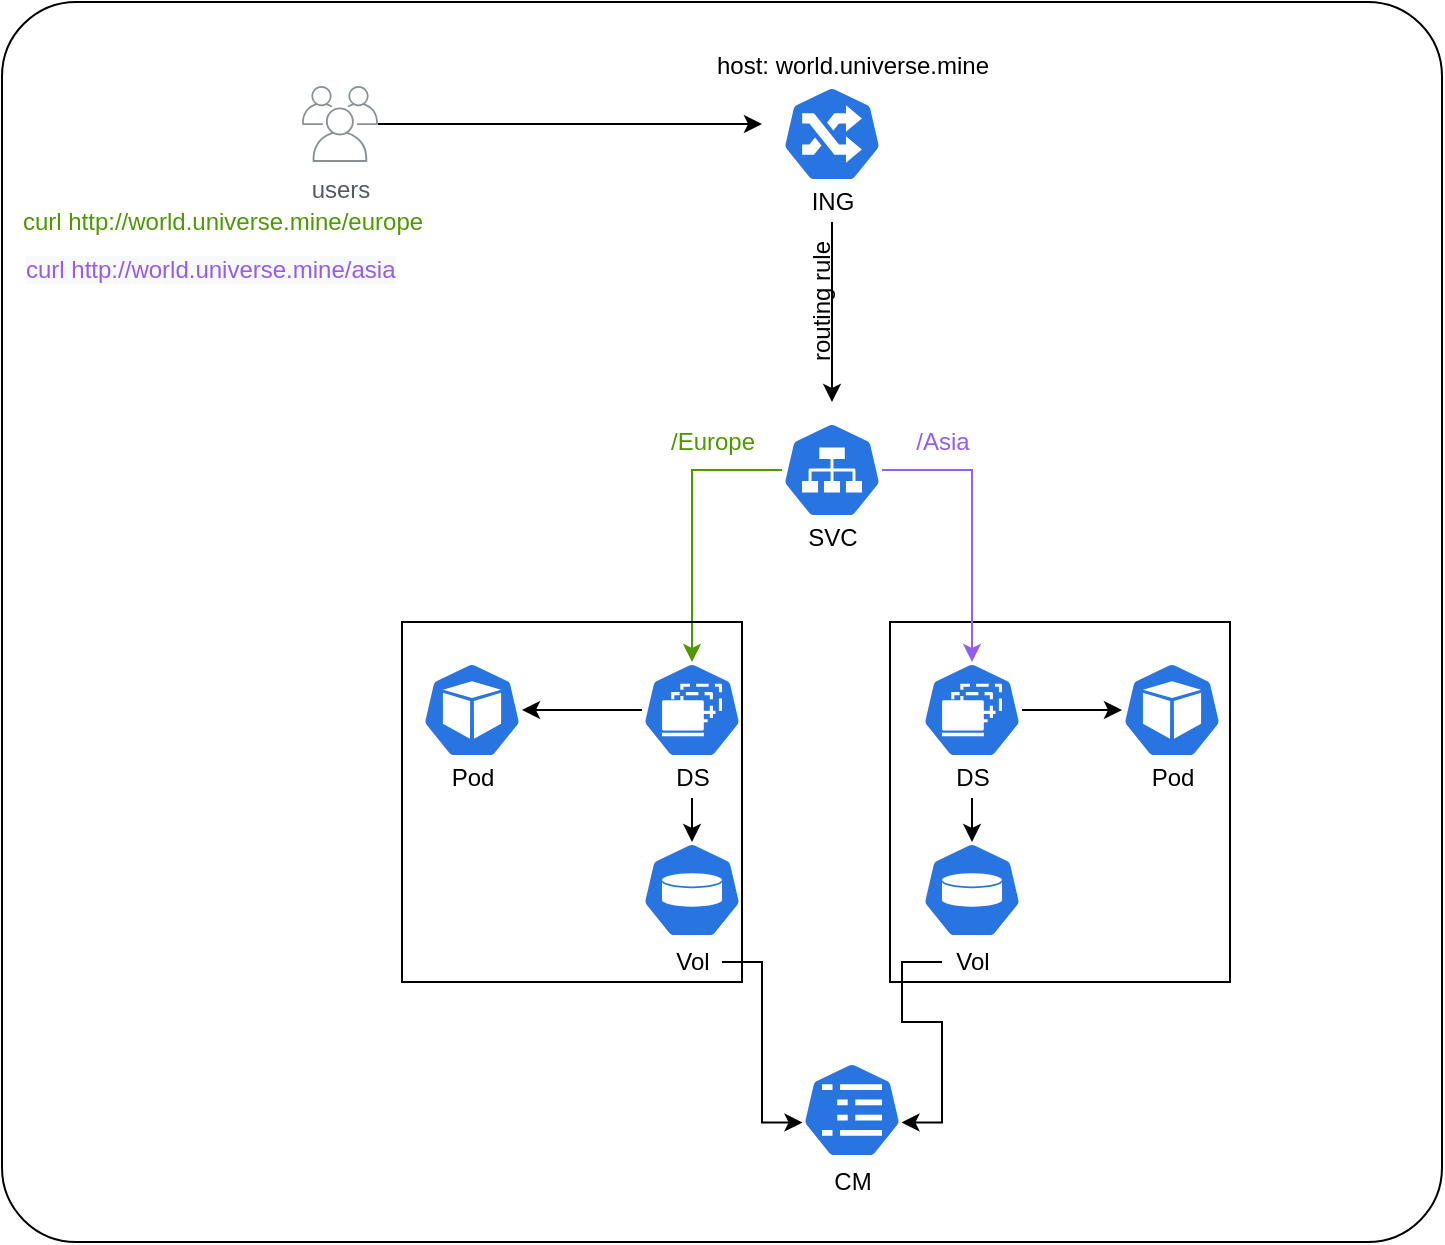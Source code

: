 <mxfile version="14.2.4" type="device"><diagram id="vzQ5NLm4pVAqCAIhJ8v7" name="Page-1"><mxGraphModel dx="1186" dy="706" grid="1" gridSize="10" guides="1" tooltips="1" connect="1" arrows="1" fold="1" page="1" pageScale="1" pageWidth="1100" pageHeight="850" math="0" shadow="0"><root><mxCell id="0"/><mxCell id="1" parent="0"/><mxCell id="Qs0IT4qBnvZU2i2HbJ05-77" value="" style="rounded=1;whiteSpace=wrap;html=1;fillColor=none;arcSize=6;" vertex="1" parent="1"><mxGeometry x="50" y="110" width="720" height="620" as="geometry"/></mxCell><mxCell id="Qs0IT4qBnvZU2i2HbJ05-16" value="" style="group" vertex="1" connectable="0" parent="1"><mxGeometry x="510" y="530" width="160" height="70" as="geometry"/></mxCell><mxCell id="Qs0IT4qBnvZU2i2HbJ05-7" value="" style="html=1;dashed=0;whitespace=wrap;fillColor=#2875E2;strokeColor=#ffffff;points=[[0.005,0.63,0],[0.1,0.2,0],[0.9,0.2,0],[0.5,0,0],[0.995,0.63,0],[0.72,0.99,0],[0.5,1,0],[0.28,0.99,0]];shape=mxgraph.kubernetes.icon;prIcon=vol" vertex="1" parent="Qs0IT4qBnvZU2i2HbJ05-16"><mxGeometry width="50" height="48" as="geometry"/></mxCell><mxCell id="Qs0IT4qBnvZU2i2HbJ05-8" value="Vol" style="text;html=1;align=center;verticalAlign=middle;resizable=0;points=[];autosize=1;" vertex="1" parent="Qs0IT4qBnvZU2i2HbJ05-16"><mxGeometry x="10" y="50" width="30" height="20" as="geometry"/></mxCell><mxCell id="Qs0IT4qBnvZU2i2HbJ05-63" value="" style="rounded=0;whiteSpace=wrap;html=1;fillColor=none;" vertex="1" parent="Qs0IT4qBnvZU2i2HbJ05-16"><mxGeometry x="-16" y="-110" width="170" height="180" as="geometry"/></mxCell><mxCell id="Qs0IT4qBnvZU2i2HbJ05-17" value="" style="group" vertex="1" connectable="0" parent="1"><mxGeometry x="510" y="440" width="50" height="68" as="geometry"/></mxCell><mxCell id="Qs0IT4qBnvZU2i2HbJ05-2" value="" style="html=1;dashed=0;whitespace=wrap;fillColor=#2875E2;strokeColor=#ffffff;points=[[0.005,0.63,0],[0.1,0.2,0],[0.9,0.2,0],[0.5,0,0],[0.995,0.63,0],[0.72,0.99,0],[0.5,1,0],[0.28,0.99,0]];shape=mxgraph.kubernetes.icon;prIcon=ds" vertex="1" parent="Qs0IT4qBnvZU2i2HbJ05-17"><mxGeometry width="50" height="48" as="geometry"/></mxCell><mxCell id="Qs0IT4qBnvZU2i2HbJ05-6" value="DS" style="text;html=1;align=center;verticalAlign=middle;resizable=0;points=[];autosize=1;" vertex="1" parent="Qs0IT4qBnvZU2i2HbJ05-17"><mxGeometry x="10" y="48" width="30" height="20" as="geometry"/></mxCell><mxCell id="Qs0IT4qBnvZU2i2HbJ05-18" value="" style="group" vertex="1" connectable="0" parent="1"><mxGeometry x="440" y="320" width="50" height="68" as="geometry"/></mxCell><mxCell id="Qs0IT4qBnvZU2i2HbJ05-9" value="" style="html=1;dashed=0;whitespace=wrap;fillColor=#2875E2;strokeColor=#ffffff;points=[[0.005,0.63,0],[0.1,0.2,0],[0.9,0.2,0],[0.5,0,0],[0.995,0.63,0],[0.72,0.99,0],[0.5,1,0],[0.28,0.99,0]];shape=mxgraph.kubernetes.icon;prIcon=svc" vertex="1" parent="Qs0IT4qBnvZU2i2HbJ05-18"><mxGeometry width="50" height="48" as="geometry"/></mxCell><mxCell id="Qs0IT4qBnvZU2i2HbJ05-10" value="SVC" style="text;html=1;align=center;verticalAlign=middle;resizable=0;points=[];autosize=1;" vertex="1" parent="Qs0IT4qBnvZU2i2HbJ05-18"><mxGeometry x="5" y="48" width="40" height="20" as="geometry"/></mxCell><mxCell id="Qs0IT4qBnvZU2i2HbJ05-19" value="" style="group" vertex="1" connectable="0" parent="1"><mxGeometry x="440" y="152" width="50" height="68" as="geometry"/></mxCell><mxCell id="Qs0IT4qBnvZU2i2HbJ05-4" value="" style="html=1;dashed=0;whitespace=wrap;fillColor=#2875E2;strokeColor=#ffffff;points=[[0.005,0.63,0],[0.1,0.2,0],[0.9,0.2,0],[0.5,0,0],[0.995,0.63,0],[0.72,0.99,0],[0.5,1,0],[0.28,0.99,0]];shape=mxgraph.kubernetes.icon;prIcon=ing" vertex="1" parent="Qs0IT4qBnvZU2i2HbJ05-19"><mxGeometry width="50" height="48" as="geometry"/></mxCell><mxCell id="Qs0IT4qBnvZU2i2HbJ05-5" value="ING" style="text;html=1;align=center;verticalAlign=middle;resizable=0;points=[];autosize=1;" vertex="1" parent="Qs0IT4qBnvZU2i2HbJ05-19"><mxGeometry x="5" y="48" width="40" height="20" as="geometry"/></mxCell><mxCell id="Qs0IT4qBnvZU2i2HbJ05-20" value="" style="group" vertex="1" connectable="0" parent="1"><mxGeometry x="610" y="440" width="50" height="68" as="geometry"/></mxCell><mxCell id="Qs0IT4qBnvZU2i2HbJ05-11" value="" style="html=1;dashed=0;whitespace=wrap;fillColor=#2875E2;strokeColor=#ffffff;points=[[0.005,0.63,0],[0.1,0.2,0],[0.9,0.2,0],[0.5,0,0],[0.995,0.63,0],[0.72,0.99,0],[0.5,1,0],[0.28,0.99,0]];shape=mxgraph.kubernetes.icon;prIcon=pod" vertex="1" parent="Qs0IT4qBnvZU2i2HbJ05-20"><mxGeometry width="50" height="48" as="geometry"/></mxCell><mxCell id="Qs0IT4qBnvZU2i2HbJ05-14" value="Pod" style="text;html=1;align=center;verticalAlign=middle;resizable=0;points=[];autosize=1;" vertex="1" parent="Qs0IT4qBnvZU2i2HbJ05-20"><mxGeometry x="5" y="48" width="40" height="20" as="geometry"/></mxCell><mxCell id="Qs0IT4qBnvZU2i2HbJ05-33" value="" style="group" vertex="1" connectable="0" parent="1"><mxGeometry x="450" y="640" width="50" height="70" as="geometry"/></mxCell><mxCell id="Qs0IT4qBnvZU2i2HbJ05-34" value="" style="html=1;dashed=0;whitespace=wrap;fillColor=#2875E2;strokeColor=#ffffff;points=[[0.005,0.63,0],[0.1,0.2,0],[0.9,0.2,0],[0.5,0,0],[0.995,0.63,0],[0.72,0.99,0],[0.5,1,0],[0.28,0.99,0]];shape=mxgraph.kubernetes.icon;prIcon=cm" vertex="1" parent="Qs0IT4qBnvZU2i2HbJ05-33"><mxGeometry width="50" height="48" as="geometry"/></mxCell><mxCell id="Qs0IT4qBnvZU2i2HbJ05-35" value="CM" style="text;html=1;align=center;verticalAlign=middle;resizable=0;points=[];autosize=1;" vertex="1" parent="Qs0IT4qBnvZU2i2HbJ05-33"><mxGeometry x="10" y="50" width="30" height="20" as="geometry"/></mxCell><mxCell id="Qs0IT4qBnvZU2i2HbJ05-36" value="" style="group" vertex="1" connectable="0" parent="1"><mxGeometry x="370" y="530" width="50" height="70" as="geometry"/></mxCell><mxCell id="Qs0IT4qBnvZU2i2HbJ05-37" value="" style="html=1;dashed=0;whitespace=wrap;fillColor=#2875E2;strokeColor=#ffffff;points=[[0.005,0.63,0],[0.1,0.2,0],[0.9,0.2,0],[0.5,0,0],[0.995,0.63,0],[0.72,0.99,0],[0.5,1,0],[0.28,0.99,0]];shape=mxgraph.kubernetes.icon;prIcon=vol" vertex="1" parent="Qs0IT4qBnvZU2i2HbJ05-36"><mxGeometry width="50" height="48" as="geometry"/></mxCell><mxCell id="Qs0IT4qBnvZU2i2HbJ05-38" value="Vol" style="text;html=1;align=center;verticalAlign=middle;resizable=0;points=[];autosize=1;" vertex="1" parent="Qs0IT4qBnvZU2i2HbJ05-36"><mxGeometry x="10" y="50" width="30" height="20" as="geometry"/></mxCell><mxCell id="Qs0IT4qBnvZU2i2HbJ05-39" value="" style="group" vertex="1" connectable="0" parent="1"><mxGeometry x="370" y="440" width="50" height="68" as="geometry"/></mxCell><mxCell id="Qs0IT4qBnvZU2i2HbJ05-40" value="" style="html=1;dashed=0;whitespace=wrap;fillColor=#2875E2;strokeColor=#ffffff;points=[[0.005,0.63,0],[0.1,0.2,0],[0.9,0.2,0],[0.5,0,0],[0.995,0.63,0],[0.72,0.99,0],[0.5,1,0],[0.28,0.99,0]];shape=mxgraph.kubernetes.icon;prIcon=ds" vertex="1" parent="Qs0IT4qBnvZU2i2HbJ05-39"><mxGeometry width="50" height="48" as="geometry"/></mxCell><mxCell id="Qs0IT4qBnvZU2i2HbJ05-41" value="DS" style="text;html=1;align=center;verticalAlign=middle;resizable=0;points=[];autosize=1;" vertex="1" parent="Qs0IT4qBnvZU2i2HbJ05-39"><mxGeometry x="10" y="48" width="30" height="20" as="geometry"/></mxCell><mxCell id="Qs0IT4qBnvZU2i2HbJ05-42" value="" style="group;" vertex="1" connectable="0" parent="1"><mxGeometry x="260" y="440" width="200" height="160" as="geometry"/></mxCell><mxCell id="Qs0IT4qBnvZU2i2HbJ05-43" value="" style="html=1;dashed=0;whitespace=wrap;fillColor=#2875E2;strokeColor=#ffffff;points=[[0.005,0.63,0],[0.1,0.2,0],[0.9,0.2,0],[0.5,0,0],[0.995,0.63,0],[0.72,0.99,0],[0.5,1,0],[0.28,0.99,0]];shape=mxgraph.kubernetes.icon;prIcon=pod" vertex="1" parent="Qs0IT4qBnvZU2i2HbJ05-42"><mxGeometry width="50" height="48" as="geometry"/></mxCell><mxCell id="Qs0IT4qBnvZU2i2HbJ05-44" value="Pod" style="text;html=1;align=center;verticalAlign=middle;resizable=0;points=[];autosize=1;" vertex="1" parent="Qs0IT4qBnvZU2i2HbJ05-42"><mxGeometry x="5" y="48" width="40" height="20" as="geometry"/></mxCell><mxCell id="Qs0IT4qBnvZU2i2HbJ05-45" style="edgeStyle=orthogonalEdgeStyle;rounded=0;orthogonalLoop=1;jettySize=auto;html=1;entryX=0.5;entryY=0;entryDx=0;entryDy=0;entryPerimeter=0;strokeColor=#4D9900;" edge="1" parent="1" source="Qs0IT4qBnvZU2i2HbJ05-9" target="Qs0IT4qBnvZU2i2HbJ05-40"><mxGeometry relative="1" as="geometry"/></mxCell><mxCell id="Qs0IT4qBnvZU2i2HbJ05-46" style="edgeStyle=orthogonalEdgeStyle;rounded=0;orthogonalLoop=1;jettySize=auto;html=1;entryX=0.5;entryY=0;entryDx=0;entryDy=0;entryPerimeter=0;strokeColor=#945DF2;" edge="1" parent="1" source="Qs0IT4qBnvZU2i2HbJ05-9" target="Qs0IT4qBnvZU2i2HbJ05-2"><mxGeometry relative="1" as="geometry"/></mxCell><mxCell id="Qs0IT4qBnvZU2i2HbJ05-47" style="edgeStyle=orthogonalEdgeStyle;rounded=0;orthogonalLoop=1;jettySize=auto;html=1;" edge="1" parent="1" source="Qs0IT4qBnvZU2i2HbJ05-5"><mxGeometry relative="1" as="geometry"><mxPoint x="465" y="310" as="targetPoint"/></mxGeometry></mxCell><mxCell id="Qs0IT4qBnvZU2i2HbJ05-48" style="edgeStyle=orthogonalEdgeStyle;rounded=0;orthogonalLoop=1;jettySize=auto;html=1;entryX=1;entryY=0.5;entryDx=0;entryDy=0;entryPerimeter=0;" edge="1" parent="1" source="Qs0IT4qBnvZU2i2HbJ05-40" target="Qs0IT4qBnvZU2i2HbJ05-43"><mxGeometry relative="1" as="geometry"/></mxCell><mxCell id="Qs0IT4qBnvZU2i2HbJ05-49" style="edgeStyle=orthogonalEdgeStyle;rounded=0;orthogonalLoop=1;jettySize=auto;html=1;entryX=0;entryY=0.5;entryDx=0;entryDy=0;entryPerimeter=0;" edge="1" parent="1" source="Qs0IT4qBnvZU2i2HbJ05-2" target="Qs0IT4qBnvZU2i2HbJ05-11"><mxGeometry relative="1" as="geometry"/></mxCell><mxCell id="Qs0IT4qBnvZU2i2HbJ05-52" style="edgeStyle=orthogonalEdgeStyle;rounded=0;orthogonalLoop=1;jettySize=auto;html=1;entryX=0.005;entryY=0.63;entryDx=0;entryDy=0;entryPerimeter=0;" edge="1" parent="1" source="Qs0IT4qBnvZU2i2HbJ05-38" target="Qs0IT4qBnvZU2i2HbJ05-34"><mxGeometry relative="1" as="geometry"/></mxCell><mxCell id="Qs0IT4qBnvZU2i2HbJ05-53" style="edgeStyle=orthogonalEdgeStyle;rounded=0;orthogonalLoop=1;jettySize=auto;html=1;entryX=0.995;entryY=0.63;entryDx=0;entryDy=0;entryPerimeter=0;" edge="1" parent="1" source="Qs0IT4qBnvZU2i2HbJ05-8" target="Qs0IT4qBnvZU2i2HbJ05-34"><mxGeometry relative="1" as="geometry"/></mxCell><mxCell id="Qs0IT4qBnvZU2i2HbJ05-54" style="edgeStyle=orthogonalEdgeStyle;rounded=0;orthogonalLoop=1;jettySize=auto;html=1;entryX=0.5;entryY=0;entryDx=0;entryDy=0;entryPerimeter=0;" edge="1" parent="1" source="Qs0IT4qBnvZU2i2HbJ05-41" target="Qs0IT4qBnvZU2i2HbJ05-37"><mxGeometry relative="1" as="geometry"/></mxCell><mxCell id="Qs0IT4qBnvZU2i2HbJ05-55" style="edgeStyle=orthogonalEdgeStyle;rounded=0;orthogonalLoop=1;jettySize=auto;html=1;entryX=0.5;entryY=0;entryDx=0;entryDy=0;entryPerimeter=0;" edge="1" parent="1" source="Qs0IT4qBnvZU2i2HbJ05-6" target="Qs0IT4qBnvZU2i2HbJ05-7"><mxGeometry relative="1" as="geometry"/></mxCell><mxCell id="Qs0IT4qBnvZU2i2HbJ05-56" value="&lt;font color=&quot;#945df2&quot;&gt;/Asia&lt;/font&gt;" style="text;html=1;align=center;verticalAlign=middle;resizable=0;points=[];autosize=1;" vertex="1" parent="1"><mxGeometry x="500" y="320" width="40" height="20" as="geometry"/></mxCell><mxCell id="Qs0IT4qBnvZU2i2HbJ05-57" value="&lt;font color=&quot;#4d9900&quot;&gt;/Europe&lt;/font&gt;" style="text;html=1;align=center;verticalAlign=middle;resizable=0;points=[];autosize=1;" vertex="1" parent="1"><mxGeometry x="375" y="320" width="60" height="20" as="geometry"/></mxCell><mxCell id="Qs0IT4qBnvZU2i2HbJ05-59" value="host: world.universe.mine" style="text;html=1;align=center;verticalAlign=middle;resizable=0;points=[];autosize=1;" vertex="1" parent="1"><mxGeometry x="400" y="132" width="150" height="20" as="geometry"/></mxCell><mxCell id="Qs0IT4qBnvZU2i2HbJ05-60" value="" style="rounded=0;whiteSpace=wrap;html=1;fillColor=none;" vertex="1" parent="1"><mxGeometry x="250" y="420" width="170" height="180" as="geometry"/></mxCell><mxCell id="Qs0IT4qBnvZU2i2HbJ05-64" value="routing rule" style="text;html=1;align=center;verticalAlign=middle;resizable=0;points=[];autosize=1;rotation=-90;" vertex="1" parent="1"><mxGeometry x="420" y="250" width="80" height="20" as="geometry"/></mxCell><mxCell id="Qs0IT4qBnvZU2i2HbJ05-66" style="edgeStyle=orthogonalEdgeStyle;rounded=0;orthogonalLoop=1;jettySize=auto;html=1;" edge="1" parent="1" source="Qs0IT4qBnvZU2i2HbJ05-65"><mxGeometry relative="1" as="geometry"><mxPoint x="430" y="171" as="targetPoint"/></mxGeometry></mxCell><mxCell id="Qs0IT4qBnvZU2i2HbJ05-65" value="users" style="outlineConnect=0;gradientColor=none;fontColor=#545B64;strokeColor=none;fillColor=#879196;dashed=0;verticalLabelPosition=bottom;verticalAlign=top;align=center;html=1;fontSize=12;fontStyle=0;aspect=fixed;shape=mxgraph.aws4.illustration_users;pointerEvents=1" vertex="1" parent="1"><mxGeometry x="200" y="152" width="38" height="38" as="geometry"/></mxCell><mxCell id="Qs0IT4qBnvZU2i2HbJ05-67" value="&lt;font color=&quot;#4d9900&quot;&gt;curl http://world.universe.mine/europe&lt;/font&gt;" style="text;html=1;align=center;verticalAlign=middle;resizable=0;points=[];autosize=1;" vertex="1" parent="1"><mxGeometry x="50" y="210" width="220" height="20" as="geometry"/></mxCell><mxCell id="Qs0IT4qBnvZU2i2HbJ05-68" value="&lt;span style=&quot;font-family: &amp;#34;helvetica&amp;#34; ; font-size: 12px ; font-style: normal ; font-weight: 400 ; letter-spacing: normal ; text-align: center ; text-indent: 0px ; text-transform: none ; word-spacing: 0px ; background-color: rgb(248 , 249 , 250) ; display: inline ; float: none&quot;&gt;&lt;font color=&quot;#945df2&quot;&gt;curl http://world.universe.mine/asia&lt;/font&gt;&lt;/span&gt;" style="text;whiteSpace=wrap;html=1;" vertex="1" parent="1"><mxGeometry x="60" y="230" width="230" height="30" as="geometry"/></mxCell></root></mxGraphModel></diagram></mxfile>